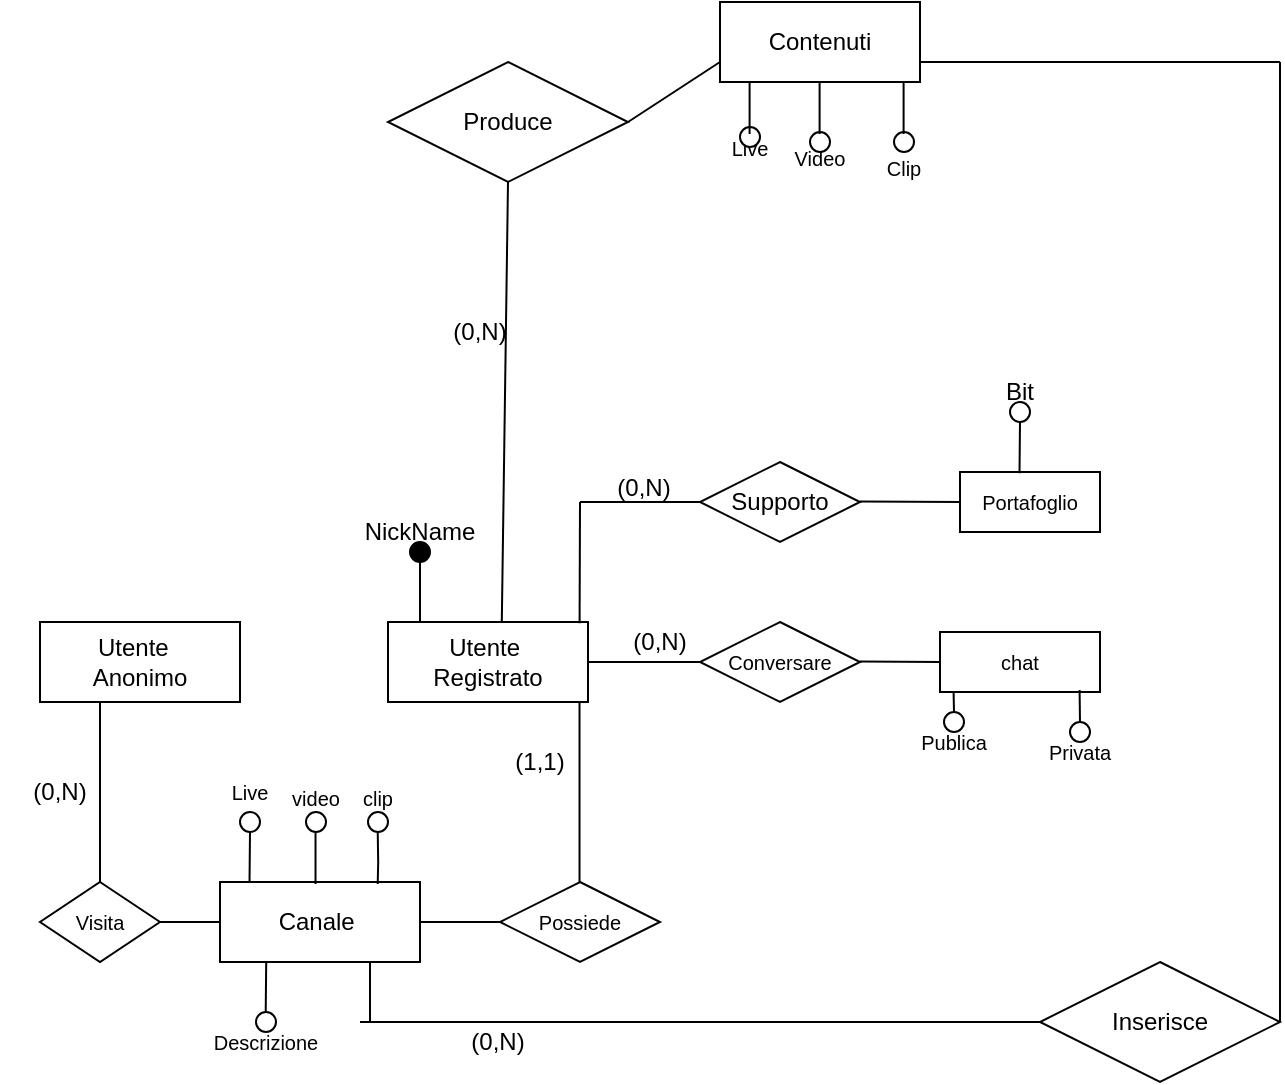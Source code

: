 <mxfile version="22.0.8" type="github">
  <diagram name="Pagina-1" id="krupzqkwMa28QTOkyU9h">
    <mxGraphModel dx="833" dy="2173" grid="1" gridSize="10" guides="1" tooltips="1" connect="1" arrows="1" fold="1" page="1" pageScale="1" pageWidth="1169" pageHeight="1654" math="0" shadow="0">
      <root>
        <mxCell id="0" />
        <mxCell id="1" parent="0" />
        <mxCell id="xGrSFp8JWhjlZrCMt4QB-2" value="Utente &amp;nbsp;&lt;br&gt;Anonimo" style="whiteSpace=wrap;html=1;align=center;" parent="1" vertex="1">
          <mxGeometry x="380" y="-1260" width="100" height="40" as="geometry" />
        </mxCell>
        <mxCell id="xGrSFp8JWhjlZrCMt4QB-3" value="Utente&amp;nbsp;&lt;br&gt;Registrato" style="whiteSpace=wrap;html=1;align=center;" parent="1" vertex="1">
          <mxGeometry x="554" y="-1260" width="100" height="40" as="geometry" />
        </mxCell>
        <mxCell id="xGrSFp8JWhjlZrCMt4QB-4" value="Canale&amp;nbsp;" style="whiteSpace=wrap;html=1;align=center;" parent="1" vertex="1">
          <mxGeometry x="470" y="-1130" width="100" height="40" as="geometry" />
        </mxCell>
        <mxCell id="xGrSFp8JWhjlZrCMt4QB-5" value="&lt;font style=&quot;font-size: 10px;&quot;&gt;Visita&lt;/font&gt;" style="shape=rhombus;perimeter=rhombusPerimeter;whiteSpace=wrap;html=1;align=center;" parent="1" vertex="1">
          <mxGeometry x="380" y="-1130" width="60" height="40" as="geometry" />
        </mxCell>
        <mxCell id="xGrSFp8JWhjlZrCMt4QB-6" value="&lt;font style=&quot;font-size: 10px;&quot;&gt;Possiede&lt;/font&gt;" style="shape=rhombus;perimeter=rhombusPerimeter;whiteSpace=wrap;html=1;align=center;" parent="1" vertex="1">
          <mxGeometry x="610" y="-1130" width="80" height="40" as="geometry" />
        </mxCell>
        <mxCell id="xGrSFp8JWhjlZrCMt4QB-8" value="" style="endArrow=none;html=1;rounded=0;" parent="1" target="xGrSFp8JWhjlZrCMt4QB-9" edge="1">
          <mxGeometry relative="1" as="geometry">
            <mxPoint x="570" y="-1260" as="sourcePoint" />
            <mxPoint x="570" y="-1290" as="targetPoint" />
          </mxGeometry>
        </mxCell>
        <mxCell id="xGrSFp8JWhjlZrCMt4QB-9" value="" style="ellipse;whiteSpace=wrap;html=1;aspect=fixed;fillColor=#000000;" parent="1" vertex="1">
          <mxGeometry x="565" y="-1300" width="10" height="10" as="geometry" />
        </mxCell>
        <mxCell id="xGrSFp8JWhjlZrCMt4QB-10" value="NickName" style="text;html=1;strokeColor=none;fillColor=none;align=center;verticalAlign=middle;whiteSpace=wrap;rounded=0;" parent="1" vertex="1">
          <mxGeometry x="540" y="-1320" width="60" height="30" as="geometry" />
        </mxCell>
        <mxCell id="xGrSFp8JWhjlZrCMt4QB-11" value="&lt;font style=&quot;font-size: 10px;&quot;&gt;Live&lt;/font&gt;" style="text;html=1;strokeColor=none;fillColor=none;align=center;verticalAlign=middle;whiteSpace=wrap;rounded=0;" parent="1" vertex="1">
          <mxGeometry x="470" y="-1185" width="30" height="20" as="geometry" />
        </mxCell>
        <mxCell id="xGrSFp8JWhjlZrCMt4QB-12" value="&lt;font style=&quot;font-size: 10px;&quot;&gt;video&lt;/font&gt;" style="text;html=1;strokeColor=none;fillColor=none;align=center;verticalAlign=middle;whiteSpace=wrap;rounded=0;" parent="1" vertex="1">
          <mxGeometry x="500" y="-1180" width="36" height="15" as="geometry" />
        </mxCell>
        <mxCell id="xGrSFp8JWhjlZrCMt4QB-13" value="&lt;font style=&quot;font-size: 10px;&quot;&gt;clip&lt;/font&gt;" style="text;html=1;strokeColor=none;fillColor=none;align=center;verticalAlign=middle;whiteSpace=wrap;rounded=0;" parent="1" vertex="1">
          <mxGeometry x="519" y="-1187.5" width="60" height="30" as="geometry" />
        </mxCell>
        <mxCell id="xGrSFp8JWhjlZrCMt4QB-14" value="" style="endArrow=none;html=1;rounded=0;entryX=0.5;entryY=0;entryDx=0;entryDy=0;" parent="1" target="xGrSFp8JWhjlZrCMt4QB-5" edge="1">
          <mxGeometry relative="1" as="geometry">
            <mxPoint x="410" y="-1220" as="sourcePoint" />
            <mxPoint x="450" y="-1220" as="targetPoint" />
          </mxGeometry>
        </mxCell>
        <mxCell id="xGrSFp8JWhjlZrCMt4QB-15" value="" style="endArrow=none;html=1;rounded=0;entryX=0.5;entryY=0;entryDx=0;entryDy=0;exitX=0;exitY=0.5;exitDx=0;exitDy=0;" parent="1" source="xGrSFp8JWhjlZrCMt4QB-4" edge="1">
          <mxGeometry relative="1" as="geometry">
            <mxPoint x="440" y="-1130" as="sourcePoint" />
            <mxPoint x="440" y="-1110" as="targetPoint" />
          </mxGeometry>
        </mxCell>
        <mxCell id="xGrSFp8JWhjlZrCMt4QB-16" value="" style="endArrow=none;html=1;rounded=0;entryX=1;entryY=0.5;entryDx=0;entryDy=0;" parent="1" source="xGrSFp8JWhjlZrCMt4QB-6" target="xGrSFp8JWhjlZrCMt4QB-4" edge="1">
          <mxGeometry relative="1" as="geometry">
            <mxPoint x="570" y="-1135" as="sourcePoint" />
            <mxPoint x="570" y="-1105" as="targetPoint" />
          </mxGeometry>
        </mxCell>
        <mxCell id="xGrSFp8JWhjlZrCMt4QB-17" value="" style="endArrow=none;html=1;rounded=0;entryX=0.5;entryY=0;entryDx=0;entryDy=0;" parent="1" edge="1">
          <mxGeometry relative="1" as="geometry">
            <mxPoint x="649.76" y="-1220" as="sourcePoint" />
            <mxPoint x="649.76" y="-1130" as="targetPoint" />
          </mxGeometry>
        </mxCell>
        <mxCell id="xGrSFp8JWhjlZrCMt4QB-18" value="&lt;font style=&quot;font-size: 10px;&quot;&gt;Descrizione&lt;/font&gt;" style="text;html=1;strokeColor=none;fillColor=none;align=center;verticalAlign=middle;whiteSpace=wrap;rounded=0;" parent="1" vertex="1">
          <mxGeometry x="473" y="-1065" width="40" height="30" as="geometry" />
        </mxCell>
        <mxCell id="xGrSFp8JWhjlZrCMt4QB-19" value="&lt;font style=&quot;font-size: 10px;&quot;&gt;Conversare&lt;/font&gt;" style="shape=rhombus;perimeter=rhombusPerimeter;whiteSpace=wrap;html=1;align=center;" parent="1" vertex="1">
          <mxGeometry x="710" y="-1260" width="80" height="40" as="geometry" />
        </mxCell>
        <mxCell id="xGrSFp8JWhjlZrCMt4QB-20" value="&lt;font style=&quot;font-size: 10px;&quot;&gt;chat&lt;/font&gt;" style="whiteSpace=wrap;html=1;align=center;" parent="1" vertex="1">
          <mxGeometry x="830" y="-1255" width="80" height="30" as="geometry" />
        </mxCell>
        <mxCell id="xGrSFp8JWhjlZrCMt4QB-21" value="" style="line;strokeWidth=1;rotatable=0;dashed=0;labelPosition=right;align=left;verticalAlign=middle;spacingTop=0;spacingLeft=6;points=[];portConstraint=eastwest;" parent="1" vertex="1">
          <mxGeometry x="654" y="-1245" width="56" height="10" as="geometry" />
        </mxCell>
        <mxCell id="xGrSFp8JWhjlZrCMt4QB-22" value="" style="endArrow=none;html=1;rounded=0;" parent="1" edge="1">
          <mxGeometry relative="1" as="geometry">
            <mxPoint x="790" y="-1240.24" as="sourcePoint" />
            <mxPoint x="830" y="-1240" as="targetPoint" />
          </mxGeometry>
        </mxCell>
        <mxCell id="xGrSFp8JWhjlZrCMt4QB-23" value="Supporto" style="shape=rhombus;perimeter=rhombusPerimeter;whiteSpace=wrap;html=1;align=center;" parent="1" vertex="1">
          <mxGeometry x="710" y="-1340" width="80" height="40" as="geometry" />
        </mxCell>
        <mxCell id="xGrSFp8JWhjlZrCMt4QB-25" value="&lt;font style=&quot;font-size: 10px;&quot;&gt;Portafoglio&lt;/font&gt;" style="whiteSpace=wrap;html=1;align=center;" parent="1" vertex="1">
          <mxGeometry x="840" y="-1335" width="70" height="30" as="geometry" />
        </mxCell>
        <mxCell id="xGrSFp8JWhjlZrCMt4QB-28" value="" style="line;strokeWidth=1;rotatable=0;dashed=0;labelPosition=right;align=left;verticalAlign=middle;spacingTop=0;spacingLeft=6;points=[];portConstraint=eastwest;" parent="1" vertex="1">
          <mxGeometry x="650" y="-1327.5" width="60" height="15" as="geometry" />
        </mxCell>
        <mxCell id="xGrSFp8JWhjlZrCMt4QB-32" value="" style="endArrow=none;html=1;rounded=0;entryX=0;entryY=0.5;entryDx=0;entryDy=0;entryPerimeter=0;exitX=0.958;exitY=0.016;exitDx=0;exitDy=0;exitPerimeter=0;" parent="1" source="xGrSFp8JWhjlZrCMt4QB-3" target="xGrSFp8JWhjlZrCMt4QB-28" edge="1">
          <mxGeometry relative="1" as="geometry">
            <mxPoint x="620" y="-1290" as="sourcePoint" />
            <mxPoint x="670" y="-1290" as="targetPoint" />
          </mxGeometry>
        </mxCell>
        <mxCell id="xGrSFp8JWhjlZrCMt4QB-33" value="" style="endArrow=none;html=1;rounded=0;entryX=0;entryY=0.5;entryDx=0;entryDy=0;" parent="1" target="xGrSFp8JWhjlZrCMt4QB-25" edge="1">
          <mxGeometry relative="1" as="geometry">
            <mxPoint x="790" y="-1320.24" as="sourcePoint" />
            <mxPoint x="830" y="-1320.24" as="targetPoint" />
          </mxGeometry>
        </mxCell>
        <mxCell id="xGrSFp8JWhjlZrCMt4QB-35" value="Bit" style="text;html=1;strokeColor=none;fillColor=none;align=center;verticalAlign=middle;whiteSpace=wrap;rounded=0;" parent="1" vertex="1">
          <mxGeometry x="840" y="-1390" width="60" height="30" as="geometry" />
        </mxCell>
        <mxCell id="xGrSFp8JWhjlZrCMt4QB-36" value="&lt;font style=&quot;font-size: 10px;&quot;&gt;Publica&lt;/font&gt;" style="text;html=1;strokeColor=none;fillColor=none;align=center;verticalAlign=middle;whiteSpace=wrap;rounded=0;" parent="1" vertex="1">
          <mxGeometry x="817" y="-1210" width="40" height="20" as="geometry" />
        </mxCell>
        <mxCell id="xGrSFp8JWhjlZrCMt4QB-38" value="&lt;font style=&quot;font-size: 10px;&quot;&gt;Privata&lt;/font&gt;" style="text;html=1;strokeColor=none;fillColor=none;align=center;verticalAlign=middle;whiteSpace=wrap;rounded=0;" parent="1" vertex="1">
          <mxGeometry x="870" y="-1210" width="60" height="30" as="geometry" />
        </mxCell>
        <mxCell id="V4ubwhgUE_Y5bCiljEtT-1" value="" style="endArrow=none;html=1;rounded=0;entryX=0.5;entryY=1;entryDx=0;entryDy=0;exitX=0.569;exitY=-0.001;exitDx=0;exitDy=0;exitPerimeter=0;" parent="1" source="xGrSFp8JWhjlZrCMt4QB-3" target="V4ubwhgUE_Y5bCiljEtT-3" edge="1">
          <mxGeometry width="50" height="50" relative="1" as="geometry">
            <mxPoint x="610" y="-1260" as="sourcePoint" />
            <mxPoint x="610" y="-1480" as="targetPoint" />
          </mxGeometry>
        </mxCell>
        <mxCell id="V4ubwhgUE_Y5bCiljEtT-2" value="Contenuti&lt;br&gt;" style="whiteSpace=wrap;html=1;align=center;" parent="1" vertex="1">
          <mxGeometry x="720" y="-1570" width="100" height="40" as="geometry" />
        </mxCell>
        <mxCell id="V4ubwhgUE_Y5bCiljEtT-3" value="Produce" style="shape=rhombus;perimeter=rhombusPerimeter;whiteSpace=wrap;html=1;align=center;" parent="1" vertex="1">
          <mxGeometry x="554" y="-1540" width="120" height="60" as="geometry" />
        </mxCell>
        <mxCell id="V4ubwhgUE_Y5bCiljEtT-4" value="" style="endArrow=none;html=1;rounded=0;entryX=0;entryY=0.75;entryDx=0;entryDy=0;" parent="1" target="V4ubwhgUE_Y5bCiljEtT-2" edge="1">
          <mxGeometry width="50" height="50" relative="1" as="geometry">
            <mxPoint x="674" y="-1510" as="sourcePoint" />
            <mxPoint x="724" y="-1560" as="targetPoint" />
          </mxGeometry>
        </mxCell>
        <mxCell id="V4ubwhgUE_Y5bCiljEtT-7" value="&lt;font style=&quot;font-size: 10px;&quot;&gt;Live&lt;/font&gt;" style="text;html=1;strokeColor=none;fillColor=none;align=center;verticalAlign=middle;whiteSpace=wrap;rounded=0;" parent="1" vertex="1">
          <mxGeometry x="720" y="-1507.5" width="30" height="20" as="geometry" />
        </mxCell>
        <mxCell id="V4ubwhgUE_Y5bCiljEtT-8" value="&lt;font style=&quot;font-size: 10px;&quot;&gt;Video&lt;br&gt;&lt;br&gt;&lt;/font&gt;" style="text;html=1;strokeColor=none;fillColor=none;align=center;verticalAlign=middle;whiteSpace=wrap;rounded=0;" parent="1" vertex="1">
          <mxGeometry x="752" y="-1492.5" width="36" height="15" as="geometry" />
        </mxCell>
        <mxCell id="V4ubwhgUE_Y5bCiljEtT-9" value="&lt;font style=&quot;font-size: 10px;&quot;&gt;Clip&lt;br&gt;&lt;br&gt;&lt;/font&gt;" style="text;html=1;strokeColor=none;fillColor=none;align=center;verticalAlign=middle;whiteSpace=wrap;rounded=0;" parent="1" vertex="1">
          <mxGeometry x="794" y="-1487.5" width="36" height="15" as="geometry" />
        </mxCell>
        <mxCell id="V4ubwhgUE_Y5bCiljEtT-15" value="" style="endArrow=none;html=1;rounded=0;" parent="1" edge="1">
          <mxGeometry width="50" height="50" relative="1" as="geometry">
            <mxPoint x="820" y="-1540" as="sourcePoint" />
            <mxPoint x="1000" y="-1540" as="targetPoint" />
          </mxGeometry>
        </mxCell>
        <mxCell id="V4ubwhgUE_Y5bCiljEtT-16" value="" style="endArrow=none;html=1;rounded=0;" parent="1" edge="1">
          <mxGeometry width="50" height="50" relative="1" as="geometry">
            <mxPoint x="1000" y="-1060" as="sourcePoint" />
            <mxPoint x="1000" y="-1540" as="targetPoint" />
          </mxGeometry>
        </mxCell>
        <mxCell id="V4ubwhgUE_Y5bCiljEtT-17" value="Inserisce" style="shape=rhombus;perimeter=rhombusPerimeter;whiteSpace=wrap;html=1;align=center;" parent="1" vertex="1">
          <mxGeometry x="880" y="-1090" width="120" height="60" as="geometry" />
        </mxCell>
        <mxCell id="V4ubwhgUE_Y5bCiljEtT-18" value="" style="endArrow=none;html=1;rounded=0;" parent="1" edge="1">
          <mxGeometry width="50" height="50" relative="1" as="geometry">
            <mxPoint x="540" y="-1060" as="sourcePoint" />
            <mxPoint x="880" y="-1060" as="targetPoint" />
          </mxGeometry>
        </mxCell>
        <mxCell id="V4ubwhgUE_Y5bCiljEtT-19" value="" style="endArrow=none;html=1;rounded=0;" parent="1" edge="1">
          <mxGeometry width="50" height="50" relative="1" as="geometry">
            <mxPoint x="545" y="-1090" as="sourcePoint" />
            <mxPoint x="545" y="-1060" as="targetPoint" />
          </mxGeometry>
        </mxCell>
        <mxCell id="yGAvMyM0kZ81n_IQv_LD-2" value="" style="ellipse;whiteSpace=wrap;html=1;aspect=fixed;" vertex="1" parent="1">
          <mxGeometry x="865" y="-1370" width="10" height="10" as="geometry" />
        </mxCell>
        <mxCell id="yGAvMyM0kZ81n_IQv_LD-4" value="" style="endArrow=none;html=1;rounded=0;exitX=0.425;exitY=0.019;exitDx=0;exitDy=0;exitPerimeter=0;" edge="1" parent="1" source="xGrSFp8JWhjlZrCMt4QB-25">
          <mxGeometry width="50" height="50" relative="1" as="geometry">
            <mxPoint x="850" y="-1340" as="sourcePoint" />
            <mxPoint x="870" y="-1360" as="targetPoint" />
          </mxGeometry>
        </mxCell>
        <mxCell id="yGAvMyM0kZ81n_IQv_LD-5" value="" style="ellipse;whiteSpace=wrap;html=1;aspect=fixed;" vertex="1" parent="1">
          <mxGeometry x="730" y="-1507.5" width="10" height="10" as="geometry" />
        </mxCell>
        <mxCell id="yGAvMyM0kZ81n_IQv_LD-6" value="" style="ellipse;whiteSpace=wrap;html=1;aspect=fixed;" vertex="1" parent="1">
          <mxGeometry x="765" y="-1505" width="10" height="10" as="geometry" />
        </mxCell>
        <mxCell id="yGAvMyM0kZ81n_IQv_LD-7" value="" style="ellipse;whiteSpace=wrap;html=1;aspect=fixed;" vertex="1" parent="1">
          <mxGeometry x="807" y="-1505" width="10" height="10" as="geometry" />
        </mxCell>
        <mxCell id="yGAvMyM0kZ81n_IQv_LD-9" value="" style="ellipse;whiteSpace=wrap;html=1;aspect=fixed;" vertex="1" parent="1">
          <mxGeometry x="895" y="-1210" width="10" height="10" as="geometry" />
        </mxCell>
        <mxCell id="yGAvMyM0kZ81n_IQv_LD-11" value="" style="ellipse;whiteSpace=wrap;html=1;aspect=fixed;" vertex="1" parent="1">
          <mxGeometry x="513" y="-1165" width="10" height="10" as="geometry" />
        </mxCell>
        <mxCell id="yGAvMyM0kZ81n_IQv_LD-12" value="" style="ellipse;whiteSpace=wrap;html=1;aspect=fixed;" vertex="1" parent="1">
          <mxGeometry x="544" y="-1165" width="10" height="10" as="geometry" />
        </mxCell>
        <mxCell id="yGAvMyM0kZ81n_IQv_LD-13" value="" style="endArrow=none;html=1;rounded=0;" edge="1" parent="1" source="yGAvMyM0kZ81n_IQv_LD-8">
          <mxGeometry width="50" height="50" relative="1" as="geometry">
            <mxPoint x="837" y="-1210" as="sourcePoint" />
            <mxPoint x="836.8" y="-1225" as="targetPoint" />
            <Array as="points">
              <mxPoint x="836.8" y="-1215" />
            </Array>
          </mxGeometry>
        </mxCell>
        <mxCell id="yGAvMyM0kZ81n_IQv_LD-14" value="" style="endArrow=none;html=1;rounded=0;" edge="1" parent="1" target="yGAvMyM0kZ81n_IQv_LD-8">
          <mxGeometry width="50" height="50" relative="1" as="geometry">
            <mxPoint x="837" y="-1210" as="sourcePoint" />
            <mxPoint x="836.8" y="-1225" as="targetPoint" />
            <Array as="points" />
          </mxGeometry>
        </mxCell>
        <mxCell id="yGAvMyM0kZ81n_IQv_LD-8" value="" style="ellipse;whiteSpace=wrap;html=1;aspect=fixed;" vertex="1" parent="1">
          <mxGeometry x="832" y="-1215" width="10" height="10" as="geometry" />
        </mxCell>
        <mxCell id="yGAvMyM0kZ81n_IQv_LD-15" value="" style="endArrow=none;html=1;rounded=0;" edge="1" parent="1">
          <mxGeometry width="50" height="50" relative="1" as="geometry">
            <mxPoint x="900" y="-1210" as="sourcePoint" />
            <mxPoint x="899.8" y="-1226" as="targetPoint" />
          </mxGeometry>
        </mxCell>
        <mxCell id="yGAvMyM0kZ81n_IQv_LD-16" value="" style="endArrow=none;html=1;rounded=0;exitX=0.425;exitY=0.019;exitDx=0;exitDy=0;exitPerimeter=0;" edge="1" parent="1">
          <mxGeometry width="50" height="50" relative="1" as="geometry">
            <mxPoint x="734.8" y="-1504" as="sourcePoint" />
            <mxPoint x="734.8" y="-1530" as="targetPoint" />
            <Array as="points">
              <mxPoint x="734.8" y="-1520" />
            </Array>
          </mxGeometry>
        </mxCell>
        <mxCell id="yGAvMyM0kZ81n_IQv_LD-17" value="" style="endArrow=none;html=1;rounded=0;exitX=0.425;exitY=0.019;exitDx=0;exitDy=0;exitPerimeter=0;" edge="1" parent="1">
          <mxGeometry width="50" height="50" relative="1" as="geometry">
            <mxPoint x="811.8" y="-1504" as="sourcePoint" />
            <mxPoint x="811.8" y="-1530" as="targetPoint" />
          </mxGeometry>
        </mxCell>
        <mxCell id="yGAvMyM0kZ81n_IQv_LD-18" value="" style="endArrow=none;html=1;rounded=0;exitX=0.425;exitY=0.019;exitDx=0;exitDy=0;exitPerimeter=0;" edge="1" parent="1">
          <mxGeometry width="50" height="50" relative="1" as="geometry">
            <mxPoint x="769.8" y="-1504" as="sourcePoint" />
            <mxPoint x="769.8" y="-1530" as="targetPoint" />
          </mxGeometry>
        </mxCell>
        <mxCell id="yGAvMyM0kZ81n_IQv_LD-19" value="" style="endArrow=none;html=1;rounded=0;exitX=0.425;exitY=0.019;exitDx=0;exitDy=0;exitPerimeter=0;" edge="1" parent="1">
          <mxGeometry width="50" height="50" relative="1" as="geometry">
            <mxPoint x="517.76" y="-1129" as="sourcePoint" />
            <mxPoint x="517.76" y="-1155" as="targetPoint" />
          </mxGeometry>
        </mxCell>
        <mxCell id="yGAvMyM0kZ81n_IQv_LD-20" value="" style="endArrow=none;html=1;rounded=0;exitX=0.425;exitY=0.019;exitDx=0;exitDy=0;exitPerimeter=0;" edge="1" parent="1">
          <mxGeometry width="50" height="50" relative="1" as="geometry">
            <mxPoint x="548.86" y="-1129" as="sourcePoint" />
            <mxPoint x="548.86" y="-1155" as="targetPoint" />
            <Array as="points">
              <mxPoint x="549.1" y="-1140" />
            </Array>
          </mxGeometry>
        </mxCell>
        <mxCell id="yGAvMyM0kZ81n_IQv_LD-21" value="" style="endArrow=none;html=1;rounded=0;exitX=0.425;exitY=0.019;exitDx=0;exitDy=0;exitPerimeter=0;" edge="1" parent="1" source="yGAvMyM0kZ81n_IQv_LD-10">
          <mxGeometry width="50" height="50" relative="1" as="geometry">
            <mxPoint x="484.76" y="-1130" as="sourcePoint" />
            <mxPoint x="484.76" y="-1156" as="targetPoint" />
          </mxGeometry>
        </mxCell>
        <mxCell id="yGAvMyM0kZ81n_IQv_LD-22" value="" style="endArrow=none;html=1;rounded=0;exitX=0.425;exitY=0.019;exitDx=0;exitDy=0;exitPerimeter=0;" edge="1" parent="1" target="yGAvMyM0kZ81n_IQv_LD-10">
          <mxGeometry width="50" height="50" relative="1" as="geometry">
            <mxPoint x="484.76" y="-1130" as="sourcePoint" />
            <mxPoint x="484.76" y="-1156" as="targetPoint" />
          </mxGeometry>
        </mxCell>
        <mxCell id="yGAvMyM0kZ81n_IQv_LD-10" value="" style="ellipse;whiteSpace=wrap;html=1;aspect=fixed;" vertex="1" parent="1">
          <mxGeometry x="480" y="-1165" width="10" height="10" as="geometry" />
        </mxCell>
        <mxCell id="yGAvMyM0kZ81n_IQv_LD-25" value="" style="ellipse;whiteSpace=wrap;html=1;aspect=fixed;" vertex="1" parent="1">
          <mxGeometry x="488" y="-1065" width="10" height="10" as="geometry" />
        </mxCell>
        <mxCell id="yGAvMyM0kZ81n_IQv_LD-26" value="" style="endArrow=none;html=1;rounded=0;exitX=0.425;exitY=0.019;exitDx=0;exitDy=0;exitPerimeter=0;" edge="1" parent="1">
          <mxGeometry width="50" height="50" relative="1" as="geometry">
            <mxPoint x="492.86" y="-1065" as="sourcePoint" />
            <mxPoint x="493.1" y="-1090" as="targetPoint" />
          </mxGeometry>
        </mxCell>
        <mxCell id="yGAvMyM0kZ81n_IQv_LD-27" value="(0,N)" style="text;html=1;strokeColor=none;fillColor=none;align=center;verticalAlign=middle;whiteSpace=wrap;rounded=0;" vertex="1" parent="1">
          <mxGeometry x="360" y="-1190" width="60" height="30" as="geometry" />
        </mxCell>
        <mxCell id="yGAvMyM0kZ81n_IQv_LD-28" value="(1,1)" style="text;html=1;strokeColor=none;fillColor=none;align=center;verticalAlign=middle;whiteSpace=wrap;rounded=0;" vertex="1" parent="1">
          <mxGeometry x="600" y="-1205" width="60" height="30" as="geometry" />
        </mxCell>
        <mxCell id="yGAvMyM0kZ81n_IQv_LD-29" value="(0,N)" style="text;html=1;strokeColor=none;fillColor=none;align=center;verticalAlign=middle;whiteSpace=wrap;rounded=0;" vertex="1" parent="1">
          <mxGeometry x="570" y="-1420" width="60" height="30" as="geometry" />
        </mxCell>
        <mxCell id="yGAvMyM0kZ81n_IQv_LD-30" value="(0,N)" style="text;html=1;strokeColor=none;fillColor=none;align=center;verticalAlign=middle;whiteSpace=wrap;rounded=0;" vertex="1" parent="1">
          <mxGeometry x="652" y="-1342.5" width="60" height="30" as="geometry" />
        </mxCell>
        <mxCell id="yGAvMyM0kZ81n_IQv_LD-31" value="(0,N)" style="text;html=1;strokeColor=none;fillColor=none;align=center;verticalAlign=middle;whiteSpace=wrap;rounded=0;" vertex="1" parent="1">
          <mxGeometry x="660" y="-1265" width="60" height="30" as="geometry" />
        </mxCell>
        <mxCell id="yGAvMyM0kZ81n_IQv_LD-32" value="(0,N)" style="text;html=1;strokeColor=none;fillColor=none;align=center;verticalAlign=middle;whiteSpace=wrap;rounded=0;" vertex="1" parent="1">
          <mxGeometry x="579" y="-1065" width="60" height="30" as="geometry" />
        </mxCell>
      </root>
    </mxGraphModel>
  </diagram>
</mxfile>
